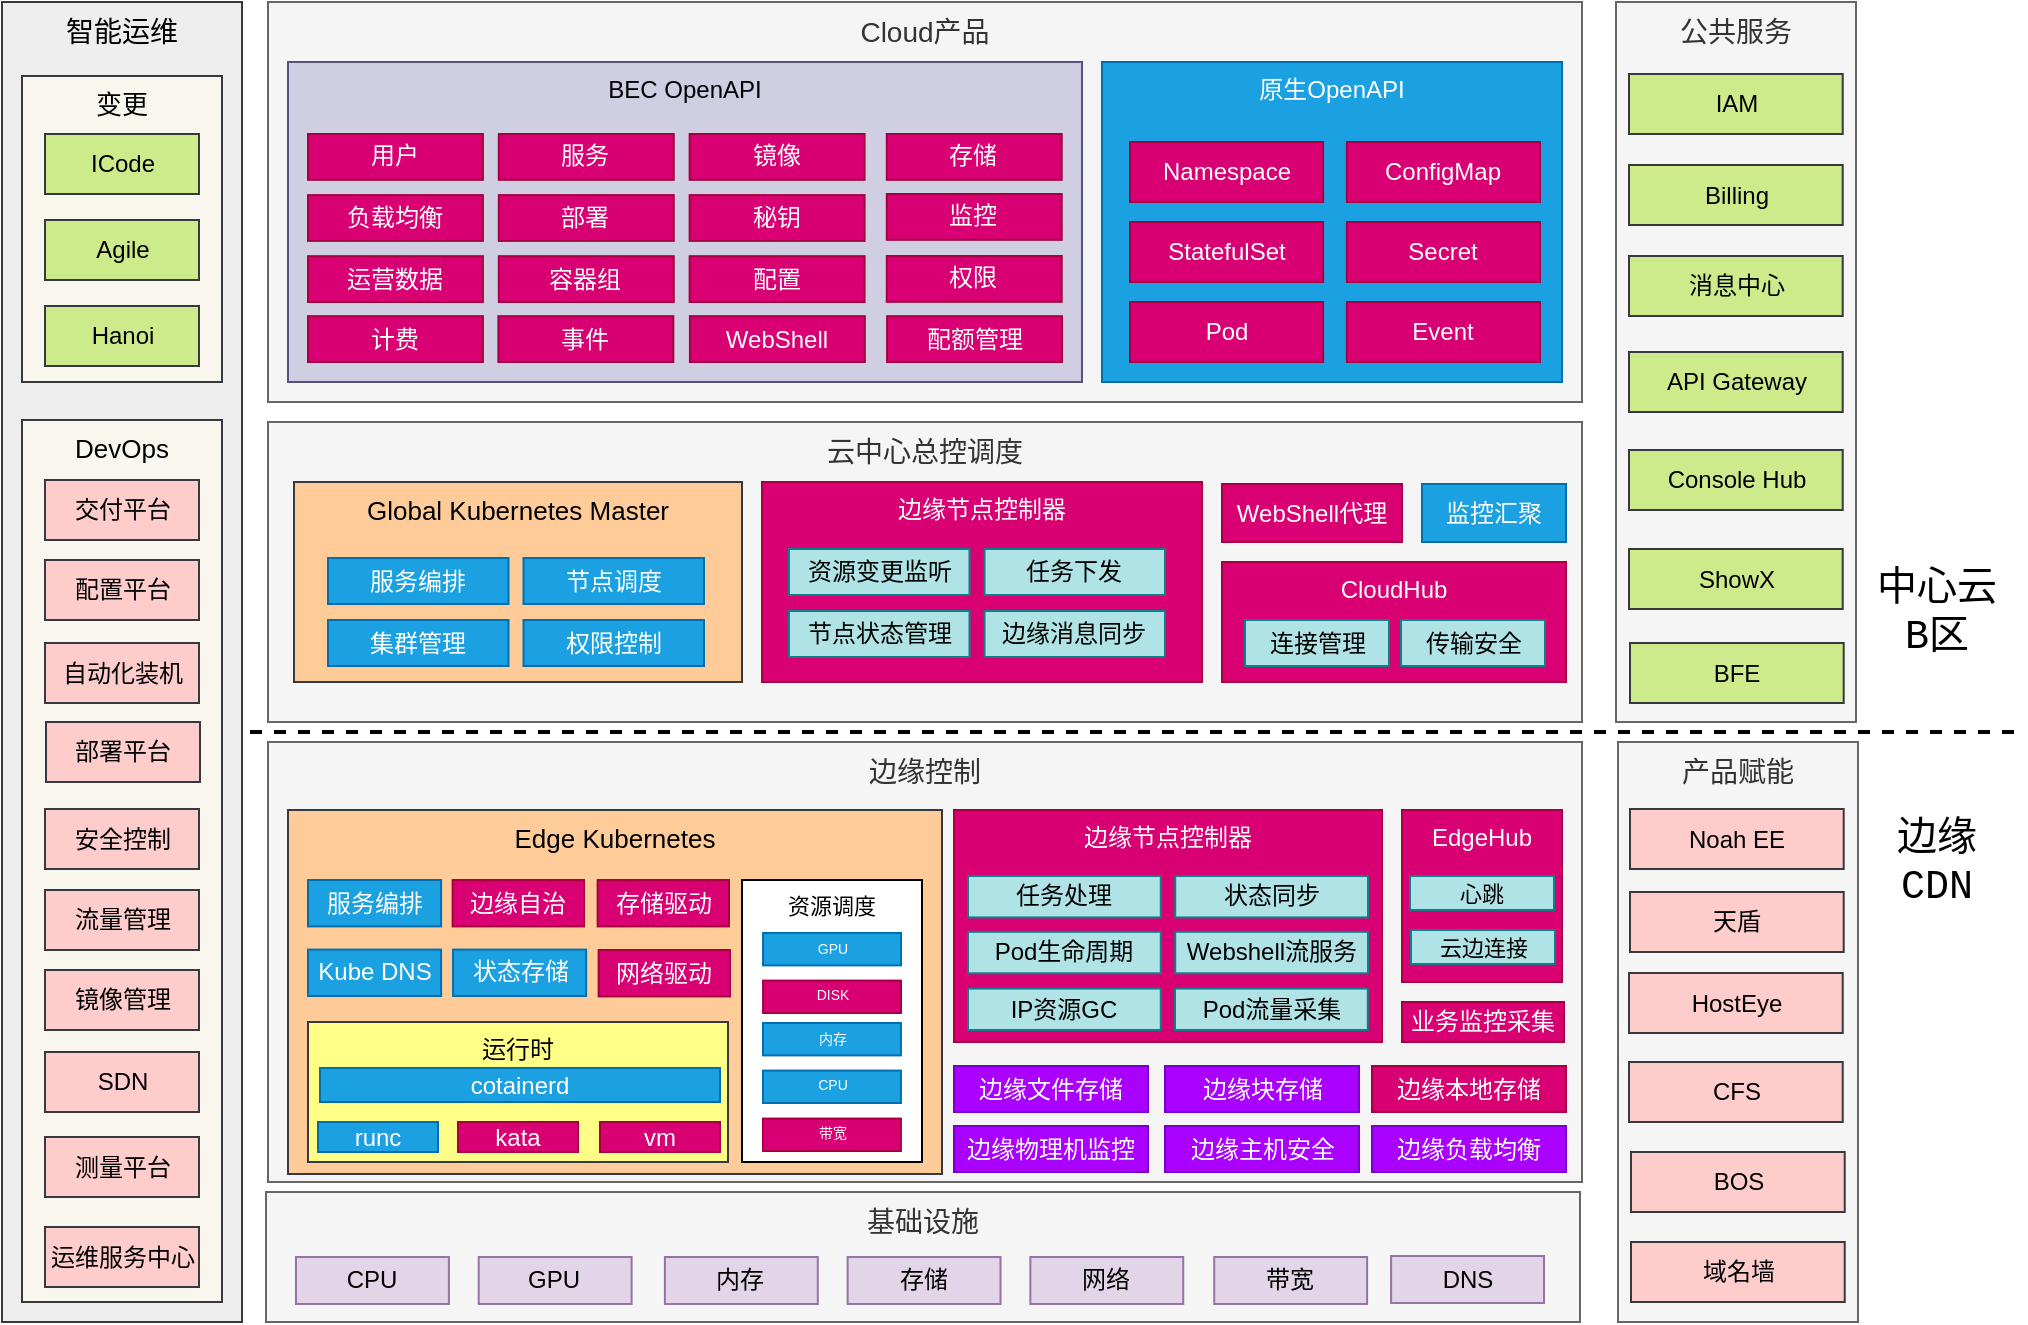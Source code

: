 <mxfile version="14.2.9" type="github"><diagram id="GNUfHdoGyy4XkmkPrYCj" name="Page-1"><mxGraphModel dx="1613" dy="462" grid="1" gridSize="10" guides="1" tooltips="1" connect="1" arrows="1" fold="1" page="1" pageScale="1" pageWidth="827" pageHeight="1169" math="0" shadow="0"><root><mxCell id="0"/><mxCell id="1" parent="0"/><mxCell id="rT4BygrEgdmi6gzq0pLh-1" value="产品赋能" style="rounded=0;whiteSpace=wrap;html=1;verticalAlign=top;fontSize=14;fillColor=#f5f5f5;strokeColor=#666666;fontColor=#333333;" vertex="1" parent="1"><mxGeometry x="718" y="390" width="120" height="290" as="geometry"/></mxCell><mxCell id="rT4BygrEgdmi6gzq0pLh-2" value="边缘控制" style="rounded=0;whiteSpace=wrap;html=1;verticalAlign=top;fontSize=14;fillColor=#f5f5f5;strokeColor=#666666;fontColor=#333333;" vertex="1" parent="1"><mxGeometry x="43" y="390" width="657" height="220" as="geometry"/></mxCell><mxCell id="rT4BygrEgdmi6gzq0pLh-3" value="边缘节点控制器" style="rounded=0;whiteSpace=wrap;html=1;fillColor=#d80073;strokeColor=#A50040;verticalAlign=top;fontColor=#ffffff;" vertex="1" parent="1"><mxGeometry x="386" y="424" width="214" height="116" as="geometry"/></mxCell><mxCell id="rT4BygrEgdmi6gzq0pLh-4" value="云中心总控调度" style="rounded=0;whiteSpace=wrap;html=1;verticalAlign=top;fontSize=14;fillColor=#f5f5f5;strokeColor=#666666;fontColor=#333333;" vertex="1" parent="1"><mxGeometry x="43" y="230" width="657" height="150" as="geometry"/></mxCell><mxCell id="rT4BygrEgdmi6gzq0pLh-5" value="Global Kubernetes Master" style="rounded=0;whiteSpace=wrap;html=1;fontSize=13;verticalAlign=top;fillColor=#ffcc99;strokeColor=#36393d;" vertex="1" parent="1"><mxGeometry x="56" y="260" width="224" height="100" as="geometry"/></mxCell><mxCell id="rT4BygrEgdmi6gzq0pLh-6" value="Cloud产品" style="rounded=0;whiteSpace=wrap;html=1;verticalAlign=top;fontSize=14;fillColor=#f5f5f5;strokeColor=#666666;fontColor=#333333;" vertex="1" parent="1"><mxGeometry x="43" y="20" width="657" height="200" as="geometry"/></mxCell><mxCell id="rT4BygrEgdmi6gzq0pLh-7" value="BEC OpenAPI" style="rounded=0;whiteSpace=wrap;html=1;verticalAlign=top;fillColor=#d0cee2;strokeColor=#56517e;" vertex="1" parent="1"><mxGeometry x="53" y="50" width="397" height="160" as="geometry"/></mxCell><mxCell id="rT4BygrEgdmi6gzq0pLh-8" value="原生OpenAPI" style="rounded=0;whiteSpace=wrap;html=1;verticalAlign=top;fillColor=#1ba1e2;strokeColor=#006EAF;fontColor=#ffffff;" vertex="1" parent="1"><mxGeometry x="460" y="50" width="230" height="160" as="geometry"/></mxCell><mxCell id="rT4BygrEgdmi6gzq0pLh-9" value="公共服务" style="rounded=0;whiteSpace=wrap;html=1;verticalAlign=top;fontSize=14;fillColor=#f5f5f5;strokeColor=#666666;fontColor=#333333;" vertex="1" parent="1"><mxGeometry x="717" y="20" width="120" height="360" as="geometry"/></mxCell><mxCell id="rT4BygrEgdmi6gzq0pLh-10" value="IAM" style="rounded=0;whiteSpace=wrap;html=1;fillColor=#cdeb8b;strokeColor=#36393d;" vertex="1" parent="1"><mxGeometry x="723.5" y="56" width="106.857" height="30" as="geometry"/></mxCell><mxCell id="rT4BygrEgdmi6gzq0pLh-11" value="Billing" style="rounded=0;whiteSpace=wrap;html=1;fillColor=#cdeb8b;strokeColor=#36393d;" vertex="1" parent="1"><mxGeometry x="723.5" y="101.5" width="106.857" height="30" as="geometry"/></mxCell><mxCell id="rT4BygrEgdmi6gzq0pLh-12" value="消息中心" style="rounded=0;whiteSpace=wrap;html=1;fillColor=#cdeb8b;strokeColor=#36393d;" vertex="1" parent="1"><mxGeometry x="723.5" y="147" width="106.857" height="30" as="geometry"/></mxCell><mxCell id="rT4BygrEgdmi6gzq0pLh-13" value="API Gateway" style="rounded=0;whiteSpace=wrap;html=1;fillColor=#cdeb8b;strokeColor=#36393d;" vertex="1" parent="1"><mxGeometry x="723.5" y="195" width="106.857" height="30" as="geometry"/></mxCell><mxCell id="rT4BygrEgdmi6gzq0pLh-14" value="Console Hub" style="rounded=0;whiteSpace=wrap;html=1;fillColor=#cdeb8b;strokeColor=#36393d;" vertex="1" parent="1"><mxGeometry x="723.5" y="244" width="106.857" height="30" as="geometry"/></mxCell><mxCell id="rT4BygrEgdmi6gzq0pLh-15" value="Noah EE" style="rounded=0;whiteSpace=wrap;html=1;fillColor=#ffcccc;strokeColor=#36393d;" vertex="1" parent="1"><mxGeometry x="724" y="423.5" width="106.857" height="30" as="geometry"/></mxCell><mxCell id="rT4BygrEgdmi6gzq0pLh-16" value="ShowX" style="rounded=0;whiteSpace=wrap;html=1;fillColor=#cdeb8b;strokeColor=#36393d;" vertex="1" parent="1"><mxGeometry x="723.5" y="293.5" width="106.857" height="30" as="geometry"/></mxCell><mxCell id="rT4BygrEgdmi6gzq0pLh-17" value="BFE" style="rounded=0;whiteSpace=wrap;html=1;fillColor=#cdeb8b;strokeColor=#36393d;" vertex="1" parent="1"><mxGeometry x="724" y="340.5" width="106.857" height="30" as="geometry"/></mxCell><mxCell id="rT4BygrEgdmi6gzq0pLh-18" value="天盾" style="rounded=0;whiteSpace=wrap;html=1;fillColor=#ffcccc;strokeColor=#36393d;" vertex="1" parent="1"><mxGeometry x="724" y="465" width="106.857" height="30" as="geometry"/></mxCell><mxCell id="rT4BygrEgdmi6gzq0pLh-19" value="HostEye" style="rounded=0;whiteSpace=wrap;html=1;fillColor=#ffcccc;strokeColor=#36393d;" vertex="1" parent="1"><mxGeometry x="723.5" y="505.5" width="106.857" height="30" as="geometry"/></mxCell><mxCell id="rT4BygrEgdmi6gzq0pLh-20" value="CFS" style="rounded=0;whiteSpace=wrap;html=1;fillColor=#ffcccc;strokeColor=#36393d;" vertex="1" parent="1"><mxGeometry x="723.5" y="550" width="106.857" height="30" as="geometry"/></mxCell><mxCell id="rT4BygrEgdmi6gzq0pLh-21" value="BOS" style="rounded=0;whiteSpace=wrap;html=1;fillColor=#ffcccc;strokeColor=#36393d;" vertex="1" parent="1"><mxGeometry x="724.5" y="595" width="106.857" height="30" as="geometry"/></mxCell><mxCell id="rT4BygrEgdmi6gzq0pLh-22" value="域名墙" style="rounded=0;whiteSpace=wrap;html=1;fillColor=#ffcccc;strokeColor=#36393d;" vertex="1" parent="1"><mxGeometry x="724.5" y="640" width="106.857" height="30" as="geometry"/></mxCell><mxCell id="rT4BygrEgdmi6gzq0pLh-23" value="WebShell代理" style="rounded=0;whiteSpace=wrap;html=1;fillColor=#d80073;strokeColor=#A50040;fontColor=#ffffff;" vertex="1" parent="1"><mxGeometry x="520" y="261" width="90" height="29" as="geometry"/></mxCell><mxCell id="rT4BygrEgdmi6gzq0pLh-24" value="边缘节点控制器" style="rounded=0;whiteSpace=wrap;html=1;fillColor=#d80073;strokeColor=#A50040;verticalAlign=top;fontColor=#ffffff;" vertex="1" parent="1"><mxGeometry x="290" y="260" width="220" height="100" as="geometry"/></mxCell><mxCell id="rT4BygrEgdmi6gzq0pLh-25" value="CloudHub" style="rounded=0;whiteSpace=wrap;html=1;fillColor=#d80073;strokeColor=#A50040;verticalAlign=top;fontColor=#ffffff;" vertex="1" parent="1"><mxGeometry x="520" y="300" width="172" height="60" as="geometry"/></mxCell><mxCell id="rT4BygrEgdmi6gzq0pLh-26" value="智能运维" style="rounded=0;whiteSpace=wrap;html=1;fontSize=14;verticalAlign=top;fillColor=#eeeeee;strokeColor=#36393d;" vertex="1" parent="1"><mxGeometry x="-90" y="20" width="120" height="660" as="geometry"/></mxCell><mxCell id="rT4BygrEgdmi6gzq0pLh-27" value="变更" style="rounded=0;whiteSpace=wrap;html=1;fontSize=13;verticalAlign=top;fillColor=#f9f7ed;strokeColor=#36393d;" vertex="1" parent="1"><mxGeometry x="-80" y="57" width="100" height="153" as="geometry"/></mxCell><mxCell id="rT4BygrEgdmi6gzq0pLh-28" value="ICode" style="rounded=0;whiteSpace=wrap;html=1;fillColor=#cdeb8b;strokeColor=#36393d;" vertex="1" parent="1"><mxGeometry x="-68.5" y="86" width="77" height="30" as="geometry"/></mxCell><mxCell id="rT4BygrEgdmi6gzq0pLh-29" value="Agile" style="rounded=0;whiteSpace=wrap;html=1;fillColor=#cdeb8b;strokeColor=#36393d;" vertex="1" parent="1"><mxGeometry x="-68.5" y="129" width="77" height="30" as="geometry"/></mxCell><mxCell id="rT4BygrEgdmi6gzq0pLh-30" value="Hanoi" style="rounded=0;whiteSpace=wrap;html=1;fillColor=#cdeb8b;strokeColor=#36393d;" vertex="1" parent="1"><mxGeometry x="-68.5" y="172" width="77" height="30" as="geometry"/></mxCell><mxCell id="rT4BygrEgdmi6gzq0pLh-31" value="EdgeHub" style="rounded=0;whiteSpace=wrap;html=1;fillColor=#d80073;strokeColor=#A50040;verticalAlign=top;fontColor=#ffffff;" vertex="1" parent="1"><mxGeometry x="610" y="424" width="80" height="86" as="geometry"/></mxCell><mxCell id="rT4BygrEgdmi6gzq0pLh-32" value="资源变更监听" style="rounded=0;whiteSpace=wrap;html=1;fillColor=#b0e3e6;strokeColor=#0e8088;" vertex="1" parent="1"><mxGeometry x="303.5" y="293.5" width="90.24" height="23" as="geometry"/></mxCell><mxCell id="rT4BygrEgdmi6gzq0pLh-33" value="任务下发" style="rounded=0;whiteSpace=wrap;html=1;fillColor=#b0e3e6;strokeColor=#0e8088;" vertex="1" parent="1"><mxGeometry x="401.26" y="293.5" width="90.24" height="23" as="geometry"/></mxCell><mxCell id="rT4BygrEgdmi6gzq0pLh-34" value="节点状态管理" style="rounded=0;whiteSpace=wrap;html=1;fillColor=#b0e3e6;strokeColor=#0e8088;" vertex="1" parent="1"><mxGeometry x="303.5" y="324.5" width="90.24" height="23" as="geometry"/></mxCell><mxCell id="rT4BygrEgdmi6gzq0pLh-35" value="边缘消息同步" style="rounded=0;whiteSpace=wrap;html=1;fillColor=#b0e3e6;strokeColor=#0e8088;" vertex="1" parent="1"><mxGeometry x="401.26" y="324.5" width="90.24" height="23" as="geometry"/></mxCell><mxCell id="rT4BygrEgdmi6gzq0pLh-36" value="连接管理" style="rounded=0;whiteSpace=wrap;html=1;fillColor=#b0e3e6;strokeColor=#0e8088;" vertex="1" parent="1"><mxGeometry x="531.5" y="329" width="72" height="23" as="geometry"/></mxCell><mxCell id="rT4BygrEgdmi6gzq0pLh-37" value="传输安全" style="rounded=0;whiteSpace=wrap;html=1;fillColor=#b0e3e6;strokeColor=#0e8088;" vertex="1" parent="1"><mxGeometry x="609.5" y="329" width="72" height="23" as="geometry"/></mxCell><mxCell id="rT4BygrEgdmi6gzq0pLh-38" value="心跳" style="rounded=0;whiteSpace=wrap;html=1;fillColor=#b0e3e6;strokeColor=#0e8088;fontSize=11;" vertex="1" parent="1"><mxGeometry x="614" y="457" width="72" height="17" as="geometry"/></mxCell><mxCell id="rT4BygrEgdmi6gzq0pLh-39" value="Edge Kubernetes" style="rounded=0;whiteSpace=wrap;html=1;fontSize=13;verticalAlign=top;fillColor=#ffcc99;strokeColor=#36393d;" vertex="1" parent="1"><mxGeometry x="53" y="424" width="327" height="182" as="geometry"/></mxCell><mxCell id="rT4BygrEgdmi6gzq0pLh-40" value="监控汇聚" style="rounded=0;whiteSpace=wrap;html=1;fillColor=#1ba1e2;strokeColor=#006EAF;fontColor=#ffffff;" vertex="1" parent="1"><mxGeometry x="620" y="261" width="72" height="29" as="geometry"/></mxCell><mxCell id="rT4BygrEgdmi6gzq0pLh-41" value="业务监控采集" style="rounded=0;whiteSpace=wrap;html=1;fillColor=#d80073;strokeColor=#A50040;fontColor=#ffffff;" vertex="1" parent="1"><mxGeometry x="610" y="520" width="81" height="20" as="geometry"/></mxCell><mxCell id="rT4BygrEgdmi6gzq0pLh-42" value="服务编排" style="rounded=0;whiteSpace=wrap;html=1;fillColor=#1ba1e2;strokeColor=#006EAF;fontColor=#ffffff;" vertex="1" parent="1"><mxGeometry x="73" y="298" width="90.24" height="23" as="geometry"/></mxCell><mxCell id="rT4BygrEgdmi6gzq0pLh-43" value="节点调度" style="rounded=0;whiteSpace=wrap;html=1;fillColor=#1ba1e2;strokeColor=#006EAF;fontColor=#ffffff;" vertex="1" parent="1"><mxGeometry x="170.76" y="298" width="90.24" height="23" as="geometry"/></mxCell><mxCell id="rT4BygrEgdmi6gzq0pLh-44" value="集群管理" style="rounded=0;whiteSpace=wrap;html=1;fillColor=#1ba1e2;strokeColor=#006EAF;fontColor=#ffffff;" vertex="1" parent="1"><mxGeometry x="73" y="329" width="90.24" height="23" as="geometry"/></mxCell><mxCell id="rT4BygrEgdmi6gzq0pLh-45" value="权限控制" style="rounded=0;whiteSpace=wrap;html=1;fillColor=#1ba1e2;strokeColor=#006EAF;fontColor=#ffffff;" vertex="1" parent="1"><mxGeometry x="170.76" y="329" width="90.24" height="23" as="geometry"/></mxCell><mxCell id="rT4BygrEgdmi6gzq0pLh-46" value="&lt;font style=&quot;font-size: 11px&quot;&gt;资源调度&lt;/font&gt;" style="rounded=0;whiteSpace=wrap;html=1;verticalAlign=top;fontSize=5;" vertex="1" parent="1"><mxGeometry x="280" y="459" width="90" height="141" as="geometry"/></mxCell><mxCell id="rT4BygrEgdmi6gzq0pLh-47" value="云边连接" style="rounded=0;whiteSpace=wrap;html=1;fillColor=#b0e3e6;strokeColor=#0e8088;fontSize=11;" vertex="1" parent="1"><mxGeometry x="614.5" y="484" width="72" height="17" as="geometry"/></mxCell><mxCell id="rT4BygrEgdmi6gzq0pLh-48" value="边缘物理机监控" style="rounded=0;whiteSpace=wrap;html=1;fillColor=#aa00ff;strokeColor=#7700CC;fontColor=#ffffff;" vertex="1" parent="1"><mxGeometry x="386" y="582" width="97" height="23" as="geometry"/></mxCell><mxCell id="rT4BygrEgdmi6gzq0pLh-49" value="边缘主机安全" style="rounded=0;whiteSpace=wrap;html=1;fillColor=#aa00ff;strokeColor=#7700CC;fontColor=#ffffff;" vertex="1" parent="1"><mxGeometry x="491.5" y="582" width="97" height="23" as="geometry"/></mxCell><mxCell id="rT4BygrEgdmi6gzq0pLh-50" value="边缘负载均衡" style="rounded=0;whiteSpace=wrap;html=1;fillColor=#aa00ff;strokeColor=#7700CC;fontColor=#ffffff;" vertex="1" parent="1"><mxGeometry x="595" y="582" width="97" height="23" as="geometry"/></mxCell><mxCell id="rT4BygrEgdmi6gzq0pLh-51" value="边缘文件存储" style="rounded=0;whiteSpace=wrap;html=1;fillColor=#aa00ff;strokeColor=#7700CC;fontColor=#ffffff;" vertex="1" parent="1"><mxGeometry x="386" y="552" width="97" height="23" as="geometry"/></mxCell><mxCell id="rT4BygrEgdmi6gzq0pLh-52" value="边缘块存储" style="rounded=0;whiteSpace=wrap;html=1;fillColor=#aa00ff;strokeColor=#7700CC;fontColor=#ffffff;" vertex="1" parent="1"><mxGeometry x="491.5" y="552" width="97" height="23" as="geometry"/></mxCell><mxCell id="rT4BygrEgdmi6gzq0pLh-53" value="边缘本地存储" style="rounded=0;whiteSpace=wrap;html=1;fillColor=#d80073;strokeColor=#A50040;fontColor=#ffffff;" vertex="1" parent="1"><mxGeometry x="595" y="552" width="97" height="23" as="geometry"/></mxCell><mxCell id="rT4BygrEgdmi6gzq0pLh-54" value="服务编排" style="rounded=0;whiteSpace=wrap;html=1;fillColor=#1ba1e2;strokeColor=#006EAF;fontColor=#ffffff;" vertex="1" parent="1"><mxGeometry x="63" y="459" width="66.548" height="23.2" as="geometry"/></mxCell><mxCell id="rT4BygrEgdmi6gzq0pLh-55" value="边缘自治" style="rounded=0;whiteSpace=wrap;html=1;fillColor=#d80073;strokeColor=#A50040;fontColor=#ffffff;" vertex="1" parent="1"><mxGeometry x="135.316" y="459.017" width="65.684" height="23.2" as="geometry"/></mxCell><mxCell id="rT4BygrEgdmi6gzq0pLh-56" value="Kube DNS" style="rounded=0;whiteSpace=wrap;html=1;fillColor=#1ba1e2;strokeColor=#006EAF;fontColor=#ffffff;" vertex="1" parent="1"><mxGeometry x="63" y="493.8" width="66.548" height="23.2" as="geometry"/></mxCell><mxCell id="rT4BygrEgdmi6gzq0pLh-57" value="状态存储" style="rounded=0;whiteSpace=wrap;html=1;fillColor=#1ba1e2;strokeColor=#006EAF;fontColor=#ffffff;" vertex="1" parent="1"><mxGeometry x="135.519" y="493.8" width="66.548" height="23.2" as="geometry"/></mxCell><mxCell id="rT4BygrEgdmi6gzq0pLh-58" value="存储驱动" style="rounded=0;whiteSpace=wrap;html=1;fillColor=#d80073;strokeColor=#A50040;fontColor=#ffffff;" vertex="1" parent="1"><mxGeometry x="207.816" y="459.017" width="65.684" height="23.2" as="geometry"/></mxCell><mxCell id="rT4BygrEgdmi6gzq0pLh-59" value="网络驱动" style="rounded=0;whiteSpace=wrap;html=1;fillColor=#d80073;strokeColor=#A50040;fontColor=#ffffff;" vertex="1" parent="1"><mxGeometry x="208.316" y="494.017" width="65.684" height="23.2" as="geometry"/></mxCell><mxCell id="rT4BygrEgdmi6gzq0pLh-60" value="运行时" style="rounded=0;whiteSpace=wrap;html=1;fillColor=#ffff88;strokeColor=#36393d;verticalAlign=top;" vertex="1" parent="1"><mxGeometry x="63" y="530" width="210" height="70" as="geometry"/></mxCell><mxCell id="rT4BygrEgdmi6gzq0pLh-61" value="runc" style="rounded=0;whiteSpace=wrap;html=1;fillColor=#1ba1e2;strokeColor=#006EAF;fontColor=#ffffff;" vertex="1" parent="1"><mxGeometry x="68" y="580" width="60" height="15" as="geometry"/></mxCell><mxCell id="rT4BygrEgdmi6gzq0pLh-62" value="kata" style="rounded=0;whiteSpace=wrap;html=1;fillColor=#d80073;strokeColor=#A50040;fontColor=#ffffff;" vertex="1" parent="1"><mxGeometry x="138" y="580" width="60" height="15" as="geometry"/></mxCell><mxCell id="rT4BygrEgdmi6gzq0pLh-63" value="vm" style="rounded=0;whiteSpace=wrap;html=1;fillColor=#d80073;strokeColor=#A50040;fontColor=#ffffff;" vertex="1" parent="1"><mxGeometry x="209" y="580" width="60" height="15" as="geometry"/></mxCell><mxCell id="rT4BygrEgdmi6gzq0pLh-64" value="基础设施" style="rounded=0;whiteSpace=wrap;html=1;verticalAlign=top;fontSize=14;fillColor=#f5f5f5;strokeColor=#666666;fontColor=#333333;" vertex="1" parent="1"><mxGeometry x="42" y="615" width="657" height="65" as="geometry"/></mxCell><mxCell id="rT4BygrEgdmi6gzq0pLh-65" value="用户" style="rounded=0;whiteSpace=wrap;html=1;fillColor=#d80073;strokeColor=#A50040;fontColor=#ffffff;" vertex="1" parent="1"><mxGeometry x="63" y="86" width="87.458" height="22.909" as="geometry"/></mxCell><mxCell id="rT4BygrEgdmi6gzq0pLh-66" value="负载均衡" style="rounded=0;whiteSpace=wrap;html=1;fillColor=#d80073;strokeColor=#A50040;fontColor=#ffffff;" vertex="1" parent="1"><mxGeometry x="63" y="116.545" width="87.458" height="22.909" as="geometry"/></mxCell><mxCell id="rT4BygrEgdmi6gzq0pLh-67" value="运营数据" style="rounded=0;whiteSpace=wrap;html=1;fillColor=#d80073;strokeColor=#A50040;fontColor=#ffffff;" vertex="1" parent="1"><mxGeometry x="63" y="147.091" width="87.458" height="22.909" as="geometry"/></mxCell><mxCell id="rT4BygrEgdmi6gzq0pLh-68" value="服务" style="rounded=0;whiteSpace=wrap;html=1;fillColor=#d80073;strokeColor=#A50040;fontColor=#ffffff;" vertex="1" parent="1"><mxGeometry x="158.409" y="86" width="87.458" height="22.909" as="geometry"/></mxCell><mxCell id="rT4BygrEgdmi6gzq0pLh-69" value="部署" style="rounded=0;whiteSpace=wrap;html=1;fillColor=#d80073;strokeColor=#A50040;fontColor=#ffffff;" vertex="1" parent="1"><mxGeometry x="158.409" y="116.545" width="87.458" height="22.909" as="geometry"/></mxCell><mxCell id="rT4BygrEgdmi6gzq0pLh-70" value="容器组" style="rounded=0;whiteSpace=wrap;html=1;fillColor=#d80073;strokeColor=#A50040;fontColor=#ffffff;" vertex="1" parent="1"><mxGeometry x="158.409" y="147.091" width="87.458" height="22.909" as="geometry"/></mxCell><mxCell id="rT4BygrEgdmi6gzq0pLh-71" value="镜像" style="rounded=0;whiteSpace=wrap;html=1;fillColor=#d80073;strokeColor=#A50040;fontColor=#ffffff;" vertex="1" parent="1"><mxGeometry x="253.818" y="86" width="87.458" height="22.909" as="geometry"/></mxCell><mxCell id="rT4BygrEgdmi6gzq0pLh-72" value="秘钥" style="rounded=0;whiteSpace=wrap;html=1;fillColor=#d80073;strokeColor=#A50040;fontColor=#ffffff;" vertex="1" parent="1"><mxGeometry x="253.818" y="116.545" width="87.458" height="22.909" as="geometry"/></mxCell><mxCell id="rT4BygrEgdmi6gzq0pLh-73" value="配置" style="rounded=0;whiteSpace=wrap;html=1;fillColor=#d80073;strokeColor=#A50040;fontColor=#ffffff;" vertex="1" parent="1"><mxGeometry x="253.818" y="147.091" width="87.458" height="22.909" as="geometry"/></mxCell><mxCell id="rT4BygrEgdmi6gzq0pLh-74" value="存储" style="rounded=0;whiteSpace=wrap;html=1;fillColor=#d80073;strokeColor=#A50040;fontColor=#ffffff;" vertex="1" parent="1"><mxGeometry x="352.397" y="86" width="87.458" height="22.909" as="geometry"/></mxCell><mxCell id="rT4BygrEgdmi6gzq0pLh-75" value="监控" style="rounded=0;whiteSpace=wrap;html=1;fillColor=#d80073;strokeColor=#A50040;fontColor=#ffffff;" vertex="1" parent="1"><mxGeometry x="352.397" y="116" width="87.458" height="22.909" as="geometry"/></mxCell><mxCell id="rT4BygrEgdmi6gzq0pLh-76" value="权限" style="rounded=0;whiteSpace=wrap;html=1;fillColor=#d80073;strokeColor=#A50040;fontColor=#ffffff;" vertex="1" parent="1"><mxGeometry x="352.397" y="147" width="87.458" height="22.909" as="geometry"/></mxCell><mxCell id="rT4BygrEgdmi6gzq0pLh-77" value="计费" style="rounded=0;whiteSpace=wrap;html=1;fillColor=#d80073;strokeColor=#A50040;fontColor=#ffffff;" vertex="1" parent="1"><mxGeometry x="63" y="177.091" width="87.458" height="22.909" as="geometry"/></mxCell><mxCell id="rT4BygrEgdmi6gzq0pLh-78" value="事件" style="rounded=0;whiteSpace=wrap;html=1;fillColor=#d80073;strokeColor=#A50040;fontColor=#ffffff;" vertex="1" parent="1"><mxGeometry x="158.2" y="177.091" width="87.458" height="22.909" as="geometry"/></mxCell><mxCell id="rT4BygrEgdmi6gzq0pLh-79" value="WebShell" style="rounded=0;whiteSpace=wrap;html=1;fillColor=#d80073;strokeColor=#A50040;fontColor=#ffffff;" vertex="1" parent="1"><mxGeometry x="253.962" y="177.091" width="87.458" height="22.909" as="geometry"/></mxCell><mxCell id="rT4BygrEgdmi6gzq0pLh-80" value="配额管理" style="rounded=0;whiteSpace=wrap;html=1;fillColor=#d80073;strokeColor=#A50040;fontColor=#ffffff;" vertex="1" parent="1"><mxGeometry x="352.542" y="177.091" width="87.458" height="22.909" as="geometry"/></mxCell><mxCell id="rT4BygrEgdmi6gzq0pLh-81" value="cotainerd" style="rounded=0;whiteSpace=wrap;html=1;fillColor=#1ba1e2;strokeColor=#006EAF;fontColor=#ffffff;" vertex="1" parent="1"><mxGeometry x="69" y="553" width="200" height="17" as="geometry"/></mxCell><mxCell id="rT4BygrEgdmi6gzq0pLh-82" value="DevOps" style="rounded=0;whiteSpace=wrap;html=1;fontSize=13;verticalAlign=top;fillColor=#f9f7ed;strokeColor=#36393d;" vertex="1" parent="1"><mxGeometry x="-80" y="229" width="100" height="441" as="geometry"/></mxCell><mxCell id="rT4BygrEgdmi6gzq0pLh-83" value="交付平台" style="rounded=0;whiteSpace=wrap;html=1;fillColor=#ffcccc;strokeColor=#36393d;" vertex="1" parent="1"><mxGeometry x="-68.5" y="259" width="77" height="30" as="geometry"/></mxCell><mxCell id="rT4BygrEgdmi6gzq0pLh-84" value="配置平台" style="rounded=0;whiteSpace=wrap;html=1;fillColor=#ffcccc;strokeColor=#36393d;" vertex="1" parent="1"><mxGeometry x="-68.5" y="299" width="77" height="30" as="geometry"/></mxCell><mxCell id="rT4BygrEgdmi6gzq0pLh-85" value="自动化装机" style="rounded=0;whiteSpace=wrap;html=1;fillColor=#ffcccc;strokeColor=#36393d;" vertex="1" parent="1"><mxGeometry x="-68.5" y="340.5" width="77" height="30" as="geometry"/></mxCell><mxCell id="rT4BygrEgdmi6gzq0pLh-86" value="部署平台" style="rounded=0;whiteSpace=wrap;html=1;fillColor=#ffcccc;strokeColor=#36393d;" vertex="1" parent="1"><mxGeometry x="-68" y="380" width="77" height="30" as="geometry"/></mxCell><mxCell id="rT4BygrEgdmi6gzq0pLh-87" value="安全控制" style="rounded=0;whiteSpace=wrap;html=1;fillColor=#ffcccc;strokeColor=#36393d;" vertex="1" parent="1"><mxGeometry x="-68.5" y="423.5" width="77" height="30" as="geometry"/></mxCell><mxCell id="rT4BygrEgdmi6gzq0pLh-88" value="流量管理" style="rounded=0;whiteSpace=wrap;html=1;fillColor=#ffcccc;strokeColor=#36393d;" vertex="1" parent="1"><mxGeometry x="-68.5" y="464" width="77" height="30" as="geometry"/></mxCell><mxCell id="rT4BygrEgdmi6gzq0pLh-89" value="镜像管理" style="rounded=0;whiteSpace=wrap;html=1;fillColor=#ffcccc;strokeColor=#36393d;" vertex="1" parent="1"><mxGeometry x="-68.5" y="504" width="77" height="30" as="geometry"/></mxCell><mxCell id="rT4BygrEgdmi6gzq0pLh-90" value="SDN" style="rounded=0;whiteSpace=wrap;html=1;fillColor=#ffcccc;strokeColor=#36393d;" vertex="1" parent="1"><mxGeometry x="-68.5" y="545" width="77" height="30" as="geometry"/></mxCell><mxCell id="rT4BygrEgdmi6gzq0pLh-91" value="测量平台" style="rounded=0;whiteSpace=wrap;html=1;fillColor=#ffcccc;strokeColor=#36393d;" vertex="1" parent="1"><mxGeometry x="-68.5" y="587.5" width="77" height="30" as="geometry"/></mxCell><mxCell id="rT4BygrEgdmi6gzq0pLh-92" value="运维服务中心" style="rounded=0;whiteSpace=wrap;html=1;fillColor=#ffcccc;strokeColor=#36393d;" vertex="1" parent="1"><mxGeometry x="-68.5" y="632.5" width="77" height="30" as="geometry"/></mxCell><mxCell id="rT4BygrEgdmi6gzq0pLh-93" value="Namespace" style="rounded=0;whiteSpace=wrap;html=1;fillColor=#d80073;strokeColor=#A50040;fontColor=#ffffff;" vertex="1" parent="1"><mxGeometry x="474" y="90" width="96.562" height="30" as="geometry"/></mxCell><mxCell id="rT4BygrEgdmi6gzq0pLh-94" value="ConfigMap" style="rounded=0;whiteSpace=wrap;html=1;fontStyle=0;fillColor=#d80073;strokeColor=#A50040;fontColor=#ffffff;" vertex="1" parent="1"><mxGeometry x="582.438" y="90" width="96.562" height="30" as="geometry"/></mxCell><mxCell id="rT4BygrEgdmi6gzq0pLh-95" value="StatefulSet" style="rounded=0;whiteSpace=wrap;html=1;fillColor=#d80073;strokeColor=#A50040;fontColor=#ffffff;" vertex="1" parent="1"><mxGeometry x="474" y="130" width="96.562" height="30" as="geometry"/></mxCell><mxCell id="rT4BygrEgdmi6gzq0pLh-96" value="Secret" style="rounded=0;whiteSpace=wrap;html=1;fontStyle=0;fillColor=#d80073;strokeColor=#A50040;fontColor=#ffffff;" vertex="1" parent="1"><mxGeometry x="582.438" y="130" width="96.562" height="30" as="geometry"/></mxCell><mxCell id="rT4BygrEgdmi6gzq0pLh-97" value="Pod" style="rounded=0;whiteSpace=wrap;html=1;fillColor=#d80073;strokeColor=#A50040;fontColor=#ffffff;" vertex="1" parent="1"><mxGeometry x="474" y="170" width="96.562" height="30" as="geometry"/></mxCell><mxCell id="rT4BygrEgdmi6gzq0pLh-98" value="Event" style="rounded=0;whiteSpace=wrap;html=1;fontStyle=0;fillColor=#d80073;strokeColor=#A50040;fontColor=#ffffff;" vertex="1" parent="1"><mxGeometry x="582.438" y="170" width="96.562" height="30" as="geometry"/></mxCell><mxCell id="rT4BygrEgdmi6gzq0pLh-99" value="CPU" style="rounded=0;whiteSpace=wrap;html=1;fillColor=#e1d5e7;strokeColor=#9673a6;" vertex="1" parent="1"><mxGeometry x="57" y="647.506" width="76.442" height="23.494" as="geometry"/></mxCell><mxCell id="rT4BygrEgdmi6gzq0pLh-100" value="GPU" style="rounded=0;whiteSpace=wrap;html=1;fillColor=#e1d5e7;strokeColor=#9673a6;" vertex="1" parent="1"><mxGeometry x="148.357" y="647.506" width="76.442" height="23.494" as="geometry"/></mxCell><mxCell id="rT4BygrEgdmi6gzq0pLh-101" value="内存" style="rounded=0;whiteSpace=wrap;html=1;fillColor=#e1d5e7;strokeColor=#9673a6;" vertex="1" parent="1"><mxGeometry x="241.459" y="647.506" width="76.442" height="23.494" as="geometry"/></mxCell><mxCell id="rT4BygrEgdmi6gzq0pLh-102" value="存储" style="rounded=0;whiteSpace=wrap;html=1;fillColor=#e1d5e7;strokeColor=#9673a6;" vertex="1" parent="1"><mxGeometry x="332.816" y="647.506" width="76.442" height="23.494" as="geometry"/></mxCell><mxCell id="rT4BygrEgdmi6gzq0pLh-103" value="网络" style="rounded=0;whiteSpace=wrap;html=1;fillColor=#e1d5e7;strokeColor=#9673a6;" vertex="1" parent="1"><mxGeometry x="424.172" y="647.506" width="76.442" height="23.494" as="geometry"/></mxCell><mxCell id="rT4BygrEgdmi6gzq0pLh-104" value="带宽" style="rounded=0;whiteSpace=wrap;html=1;fillColor=#e1d5e7;strokeColor=#9673a6;" vertex="1" parent="1"><mxGeometry x="516.111" y="647.506" width="76.442" height="23.494" as="geometry"/></mxCell><mxCell id="rT4BygrEgdmi6gzq0pLh-105" value="DNS" style="rounded=0;whiteSpace=wrap;html=1;fillColor=#e1d5e7;strokeColor=#9673a6;" vertex="1" parent="1"><mxGeometry x="604.558" y="647" width="76.442" height="23.494" as="geometry"/></mxCell><mxCell id="rT4BygrEgdmi6gzq0pLh-106" value="内存" style="rounded=0;whiteSpace=wrap;html=1;fontSize=7;fillColor=#1ba1e2;strokeColor=#006EAF;fontColor=#ffffff;" vertex="1" parent="1"><mxGeometry x="290.5" y="530.5" width="68.964" height="16.203" as="geometry"/></mxCell><mxCell id="rT4BygrEgdmi6gzq0pLh-107" value="CPU" style="rounded=0;whiteSpace=wrap;html=1;fontSize=7;fillColor=#1ba1e2;strokeColor=#006EAF;fontColor=#ffffff;" vertex="1" parent="1"><mxGeometry x="290.5" y="554.297" width="68.964" height="16.203" as="geometry"/></mxCell><mxCell id="rT4BygrEgdmi6gzq0pLh-108" value="GPU" style="rounded=0;whiteSpace=wrap;html=1;fontSize=7;fillColor=#1ba1e2;strokeColor=#006EAF;fontColor=#ffffff;" vertex="1" parent="1"><mxGeometry x="290.536" y="485.5" width="68.964" height="16.203" as="geometry"/></mxCell><mxCell id="rT4BygrEgdmi6gzq0pLh-109" value="DISK" style="rounded=0;whiteSpace=wrap;html=1;fontSize=7;fillColor=#d80073;strokeColor=#A50040;fontColor=#ffffff;" vertex="1" parent="1"><mxGeometry x="290.536" y="509.297" width="68.964" height="16.203" as="geometry"/></mxCell><mxCell id="rT4BygrEgdmi6gzq0pLh-110" value="带宽" style="rounded=0;whiteSpace=wrap;html=1;fontSize=7;fillColor=#d80073;strokeColor=#A50040;fontColor=#ffffff;" vertex="1" parent="1"><mxGeometry x="290.5" y="578.297" width="68.964" height="16.203" as="geometry"/></mxCell><mxCell id="rT4BygrEgdmi6gzq0pLh-111" value="任务处理" style="rounded=0;whiteSpace=wrap;html=1;fillColor=#b0e3e6;strokeColor=#0e8088;" vertex="1" parent="1"><mxGeometry x="393" y="457" width="96.393" height="20.713" as="geometry"/></mxCell><mxCell id="rT4BygrEgdmi6gzq0pLh-112" value="状态同步" style="rounded=0;whiteSpace=wrap;html=1;fillColor=#b0e3e6;strokeColor=#0e8088;" vertex="1" parent="1"><mxGeometry x="496.607" y="457" width="96.393" height="20.713" as="geometry"/></mxCell><mxCell id="rT4BygrEgdmi6gzq0pLh-113" value="Pod生命周期" style="rounded=0;whiteSpace=wrap;html=1;fillColor=#b0e3e6;strokeColor=#0e8088;" vertex="1" parent="1"><mxGeometry x="393" y="484.918" width="96.393" height="20.713" as="geometry"/></mxCell><mxCell id="rT4BygrEgdmi6gzq0pLh-114" value="Webshell流服务" style="rounded=0;whiteSpace=wrap;html=1;fillColor=#b0e3e6;strokeColor=#0e8088;" vertex="1" parent="1"><mxGeometry x="496.607" y="484.918" width="96.393" height="20.713" as="geometry"/></mxCell><mxCell id="rT4BygrEgdmi6gzq0pLh-115" value="IP资源GC" style="rounded=0;whiteSpace=wrap;html=1;fillColor=#b0e3e6;strokeColor=#0e8088;" vertex="1" parent="1"><mxGeometry x="393" y="513.287" width="96.393" height="20.713" as="geometry"/></mxCell><mxCell id="rT4BygrEgdmi6gzq0pLh-116" value="Pod流量采集" style="rounded=0;whiteSpace=wrap;html=1;fillColor=#b0e3e6;strokeColor=#0e8088;" vertex="1" parent="1"><mxGeometry x="496.5" y="513.287" width="96.393" height="20.713" as="geometry"/></mxCell><mxCell id="rT4BygrEgdmi6gzq0pLh-117" value="" style="endArrow=none;dashed=1;html=1;fontFamily=Courier New;fontSize=11;strokeWidth=2;" edge="1" parent="1"><mxGeometry width="50" height="50" relative="1" as="geometry"><mxPoint x="34" y="385" as="sourcePoint"/><mxPoint x="920" y="385" as="targetPoint"/></mxGeometry></mxCell><mxCell id="rT4BygrEgdmi6gzq0pLh-118" value="中心云&lt;br style=&quot;font-size: 20px;&quot;&gt;B区" style="text;html=1;align=center;verticalAlign=middle;resizable=0;points=[];;autosize=1;fontSize=20;fontFamily=Courier New;" vertex="1" parent="1"><mxGeometry x="837" y="300" width="80" height="50" as="geometry"/></mxCell><mxCell id="rT4BygrEgdmi6gzq0pLh-119" value="边缘&lt;br style=&quot;font-size: 20px;&quot;&gt;CDN" style="text;html=1;align=center;verticalAlign=middle;resizable=0;points=[];;autosize=1;fontSize=20;fontFamily=Courier New;direction=south;" vertex="1" parent="1"><mxGeometry x="847" y="424.5" width="60" height="50" as="geometry"/></mxCell></root></mxGraphModel></diagram></mxfile>